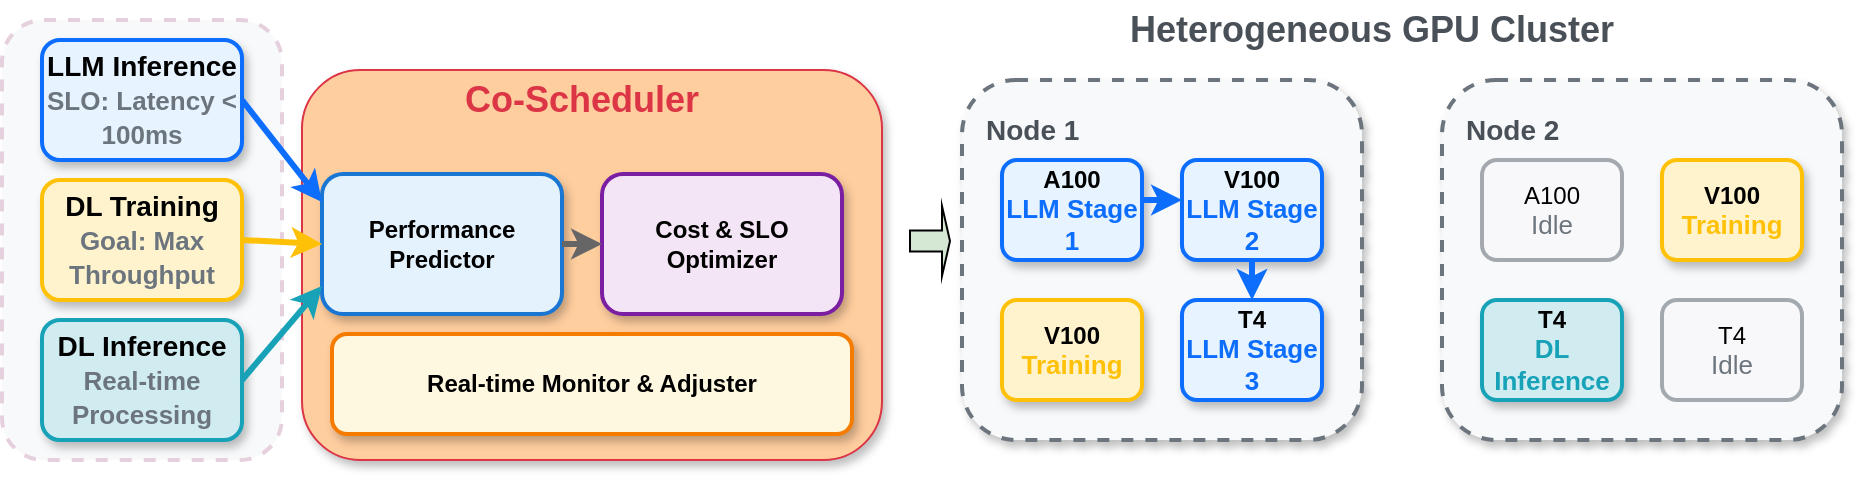 <mxfile version="27.1.4">
  <diagram name="第 1 页" id="9FR4IYq0b1U7dHQeGQu_">
    <mxGraphModel dx="1664" dy="938" grid="1" gridSize="10" guides="1" tooltips="1" connect="1" arrows="1" fold="1" page="1" pageScale="1" pageWidth="1600" pageHeight="900" math="0" shadow="0">
      <root>
        <mxCell id="0" />
        <mxCell id="1" parent="0" />
        <mxCell id="task_queue_bg" value="" style="rounded=1;whiteSpace=wrap;html=1;fillColor=#f8f9fa;strokeColor=#E6D0DE;strokeWidth=2;dashed=1;" parent="1" vertex="1">
          <mxGeometry x="20" y="130" width="140" height="220" as="geometry" />
        </mxCell>
        <mxCell id="llm_task" value="LLM Inference&lt;br&gt;&lt;font size=&quot;2&quot; color=&quot;#6c757d&quot;&gt;SLO: Latency &lt; 100ms&lt;/font&gt;" style="rounded=1;whiteSpace=wrap;html=1;fillColor=#e7f3ff;strokeColor=#0d6efd;strokeWidth=2;fontSize=14;fontStyle=1;shadow=1;" parent="1" vertex="1">
          <mxGeometry x="40" y="140" width="100" height="60" as="geometry" />
        </mxCell>
        <mxCell id="training_task" value="DL Training&lt;br&gt;&lt;font size=&quot;2&quot; color=&quot;#6c757d&quot;&gt;Goal: Max Throughput&lt;/font&gt;" style="rounded=1;whiteSpace=wrap;html=1;fillColor=#fff3cd;strokeColor=#ffc107;strokeWidth=2;fontSize=14;fontStyle=1;shadow=1;" parent="1" vertex="1">
          <mxGeometry x="40" y="210" width="100" height="60" as="geometry" />
        </mxCell>
        <mxCell id="inference_task" value="DL Inference&lt;br&gt;&lt;font size=&quot;2&quot; color=&quot;#6c757d&quot;&gt;Real-time Processing&lt;/font&gt;" style="rounded=1;whiteSpace=wrap;html=1;fillColor=#d1ecf1;strokeColor=#17a2b8;strokeWidth=2;fontSize=14;fontStyle=1;shadow=1;" parent="1" vertex="1">
          <mxGeometry x="40" y="280" width="100" height="60" as="geometry" />
        </mxCell>
        <mxCell id="scheduler_bg" value="" style="rounded=1;whiteSpace=wrap;html=1;fillColor=#FFCE9F;strokeColor=#dc3545;strokeWidth=1;shadow=1;" parent="1" vertex="1">
          <mxGeometry x="170" y="155" width="290" height="195" as="geometry" />
        </mxCell>
        <mxCell id="scheduler_title" value="Co-Scheduler" style="text;html=1;strokeColor=none;fillColor=none;align=center;verticalAlign=middle;whiteSpace=wrap;rounded=0;fontSize=18;fontStyle=1;fontColor=#dc3545;" parent="1" vertex="1">
          <mxGeometry x="230" y="162" width="160" height="15" as="geometry" />
        </mxCell>
        <mxCell id="predictor" value="Performance&lt;br&gt;Predictor" style="rounded=1;whiteSpace=wrap;html=1;fillColor=#e3f2fd;strokeColor=#1976d2;strokeWidth=2;fontSize=12;fontStyle=1;shadow=1;" parent="1" vertex="1">
          <mxGeometry x="180" y="207" width="120" height="70" as="geometry" />
        </mxCell>
        <mxCell id="optimizer" value="Cost &amp; SLO&lt;br&gt;Optimizer" style="rounded=1;whiteSpace=wrap;html=1;fillColor=#f3e5f5;strokeColor=#7b1fa2;strokeWidth=2;fontSize=12;fontStyle=1;shadow=1;" parent="1" vertex="1">
          <mxGeometry x="320" y="207" width="120" height="70" as="geometry" />
        </mxCell>
        <mxCell id="monitor" value="Real-time Monitor &amp; Adjuster" style="rounded=1;whiteSpace=wrap;html=1;fillColor=#fff8e1;strokeColor=#f57c00;strokeWidth=2;fontSize=12;fontStyle=1;shadow=1;" parent="1" vertex="1">
          <mxGeometry x="185" y="287" width="260" height="50" as="geometry" />
        </mxCell>
        <mxCell id="pred_to_opt" value="" style="endArrow=classic;html=1;rounded=0;exitX=1;exitY=0.5;exitDx=0;exitDy=0;entryX=0;entryY=0.5;entryDx=0;entryDy=0;strokeWidth=3;strokeColor=#666666;" parent="1" source="predictor" target="optimizer" edge="1">
          <mxGeometry width="50" height="50" relative="1" as="geometry">
            <mxPoint x="310" y="307" as="sourcePoint" />
            <mxPoint x="360" y="257" as="targetPoint" />
          </mxGeometry>
        </mxCell>
        <mxCell id="llm_to_pred" value="" style="endArrow=classic;html=1;rounded=0;exitX=1;exitY=0.5;exitDx=0;exitDy=0;entryX=0;entryY=0.2;entryDx=0;entryDy=0;strokeWidth=3;strokeColor=#0d6efd;" parent="1" source="llm_task" target="predictor" edge="1">
          <mxGeometry width="50" height="50" relative="1" as="geometry">
            <mxPoint x="200" y="250" as="sourcePoint" />
            <mxPoint x="250" y="200" as="targetPoint" />
          </mxGeometry>
        </mxCell>
        <mxCell id="train_to_pred" value="" style="endArrow=classic;html=1;rounded=0;exitX=1;exitY=0.5;exitDx=0;exitDy=0;entryX=0;entryY=0.5;entryDx=0;entryDy=0;strokeWidth=3;strokeColor=#ffc107;" parent="1" source="training_task" target="predictor" edge="1">
          <mxGeometry width="50" height="50" relative="1" as="geometry">
            <mxPoint x="200" y="320" as="sourcePoint" />
            <mxPoint x="250" y="270" as="targetPoint" />
          </mxGeometry>
        </mxCell>
        <mxCell id="inf_to_pred" value="" style="endArrow=classic;html=1;rounded=0;exitX=1;exitY=0.5;exitDx=0;exitDy=0;entryX=0;entryY=0.8;entryDx=0;entryDy=0;strokeWidth=3;strokeColor=#17a2b8;" parent="1" source="inference_task" target="predictor" edge="1">
          <mxGeometry width="50" height="50" relative="1" as="geometry">
            <mxPoint x="200" y="450" as="sourcePoint" />
            <mxPoint x="250" y="400" as="targetPoint" />
          </mxGeometry>
        </mxCell>
        <mxCell id="nodes_title" value="Heterogeneous GPU Cluster" style="text;html=1;strokeColor=none;fillColor=none;align=center;verticalAlign=middle;whiteSpace=wrap;rounded=0;fontSize=18;fontStyle=1;fontColor=#495057;" parent="1" vertex="1">
          <mxGeometry x="580" y="120" width="250" height="30" as="geometry" />
        </mxCell>
        <mxCell id="node1_bg" value="" style="rounded=1;whiteSpace=wrap;html=1;fillColor=#f8f9fa;strokeColor=#6c757d;strokeWidth=2;dashed=1;shadow=1;" parent="1" vertex="1">
          <mxGeometry x="500" y="160" width="200" height="180" as="geometry" />
        </mxCell>
        <mxCell id="node1_title" value="Node 1" style="text;html=1;strokeColor=none;fillColor=none;align=left;verticalAlign=top;whiteSpace=wrap;rounded=0;fontSize=14;fontStyle=1;fontColor=#495057;" parent="1" vertex="1">
          <mxGeometry x="510" y="170" width="60" height="20" as="geometry" />
        </mxCell>
        <mxCell id="a100_1" value="A100&lt;br&gt;&lt;font size=&quot;2&quot; color=&quot;#0d6efd&quot;&gt;LLM Stage 1&lt;/font&gt;" style="rounded=1;whiteSpace=wrap;html=1;fillColor=#e7f3ff;strokeColor=#0d6efd;fontSize=12;fontStyle=1;strokeWidth=2;shadow=1;" parent="1" vertex="1">
          <mxGeometry x="520" y="200" width="70" height="50" as="geometry" />
        </mxCell>
        <mxCell id="v100_1" value="V100&lt;br&gt;&lt;font size=&quot;2&quot; color=&quot;#0d6efd&quot;&gt;LLM Stage 2&lt;/font&gt;" style="rounded=1;whiteSpace=wrap;html=1;fillColor=#e7f3ff;strokeColor=#0d6efd;fontSize=12;fontStyle=1;strokeWidth=2;shadow=1;" parent="1" vertex="1">
          <mxGeometry x="610" y="200" width="70" height="50" as="geometry" />
        </mxCell>
        <mxCell id="v100_2" value="V100&lt;br&gt;&lt;font size=&quot;2&quot; color=&quot;#ffc107&quot;&gt;Training&lt;/font&gt;" style="rounded=1;whiteSpace=wrap;html=1;fillColor=#fff3cd;strokeColor=#ffc107;fontSize=12;fontStyle=1;strokeWidth=2;shadow=1;" parent="1" vertex="1">
          <mxGeometry x="520" y="270" width="70" height="50" as="geometry" />
        </mxCell>
        <mxCell id="t4_1" value="T4&lt;br&gt;&lt;font size=&quot;2&quot; color=&quot;#0d6efd&quot;&gt;LLM Stage 3&lt;/font&gt;" style="rounded=1;whiteSpace=wrap;html=1;fillColor=#e7f3ff;strokeColor=#0d6efd;fontSize=12;fontStyle=1;strokeWidth=2;shadow=1;" parent="1" vertex="1">
          <mxGeometry x="610" y="270" width="70" height="50" as="geometry" />
        </mxCell>
        <mxCell id="node2_bg" value="" style="rounded=1;whiteSpace=wrap;html=1;fillColor=#f8f9fa;strokeColor=#6c757d;strokeWidth=2;dashed=1;shadow=1;" parent="1" vertex="1">
          <mxGeometry x="740" y="160" width="200" height="180" as="geometry" />
        </mxCell>
        <mxCell id="node2_title" value="Node 2" style="text;html=1;strokeColor=none;fillColor=none;align=left;verticalAlign=top;whiteSpace=wrap;rounded=0;fontSize=14;fontStyle=1;fontColor=#495057;" parent="1" vertex="1">
          <mxGeometry x="750" y="170" width="60" height="20" as="geometry" />
        </mxCell>
        <mxCell id="a100_2" value="A100&lt;br&gt;&lt;font size=&quot;2&quot; color=&quot;#6c757d&quot;&gt;Idle&lt;/font&gt;" style="rounded=1;whiteSpace=wrap;html=1;fillColor=#f8f9fa;strokeColor=#6c757d;fontSize=12;fontStyle=0;strokeWidth=2;opacity=60;" parent="1" vertex="1">
          <mxGeometry x="760" y="200" width="70" height="50" as="geometry" />
        </mxCell>
        <mxCell id="v100_3" value="V100&lt;br&gt;&lt;font size=&quot;2&quot; color=&quot;#ffc107&quot;&gt;Training&lt;/font&gt;" style="rounded=1;whiteSpace=wrap;html=1;fillColor=#fff3cd;strokeColor=#ffc107;fontSize=12;fontStyle=1;strokeWidth=2;shadow=1;" parent="1" vertex="1">
          <mxGeometry x="850" y="200" width="70" height="50" as="geometry" />
        </mxCell>
        <mxCell id="t4_2" value="T4&lt;br&gt;&lt;font size=&quot;2&quot; color=&quot;#17a2b8&quot;&gt;DL Inference&lt;/font&gt;" style="rounded=1;whiteSpace=wrap;html=1;fillColor=#d1ecf1;strokeColor=#17a2b8;fontSize=12;fontStyle=1;strokeWidth=2;shadow=1;" parent="1" vertex="1">
          <mxGeometry x="760" y="270" width="70" height="50" as="geometry" />
        </mxCell>
        <mxCell id="t4_3" value="T4&lt;br&gt;&lt;font size=&quot;2&quot; color=&quot;#6c757d&quot;&gt;Idle&lt;/font&gt;" style="rounded=1;whiteSpace=wrap;html=1;fillColor=#f8f9fa;strokeColor=#6c757d;fontSize=12;fontStyle=0;strokeWidth=2;opacity=60;" parent="1" vertex="1">
          <mxGeometry x="850" y="270" width="70" height="50" as="geometry" />
        </mxCell>
        <mxCell id="llm_stage1_to_2" value="" style="endArrow=classic;html=1;rounded=0;strokeWidth=3;strokeColor=#0d6efd;curved=1;" parent="1" edge="1">
          <mxGeometry width="50" height="50" relative="1" as="geometry">
            <mxPoint x="590" y="220" as="sourcePoint" />
            <mxPoint x="610" y="220" as="targetPoint" />
          </mxGeometry>
        </mxCell>
        <mxCell id="llm_stage2_to_3" value="" style="endArrow=classic;html=1;rounded=0;strokeWidth=3;strokeColor=#0d6efd;curved=1;" parent="1" edge="1">
          <mxGeometry width="50" height="50" relative="1" as="geometry">
            <mxPoint x="645" y="250" as="sourcePoint" />
            <mxPoint x="645" y="270" as="targetPoint" />
          </mxGeometry>
        </mxCell>
        <mxCell id="5-bh3xwaZcsQxF3Hw62w-1" value="" style="shape=singleArrow;whiteSpace=wrap;html=1;fillColor=#D5E8D4;" vertex="1" parent="1">
          <mxGeometry x="474" y="223" width="20" height="35" as="geometry" />
        </mxCell>
      </root>
    </mxGraphModel>
  </diagram>
</mxfile>
